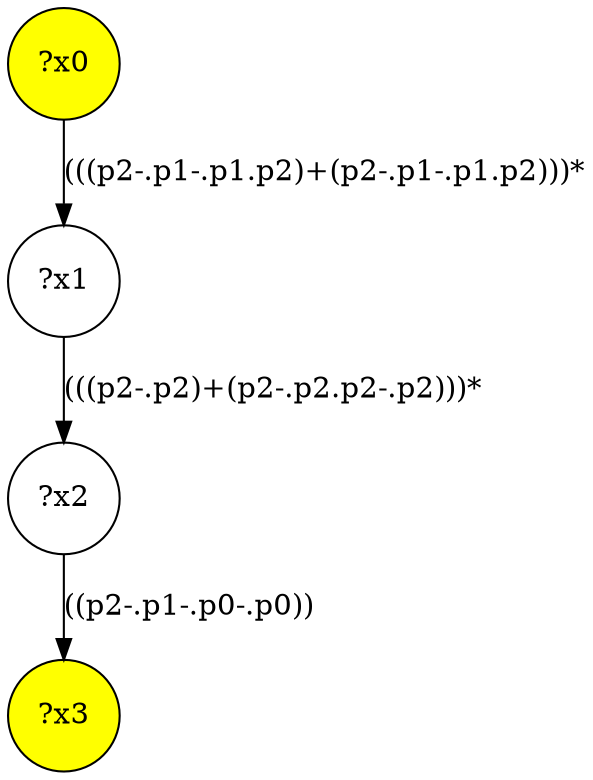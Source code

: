 digraph g {
	x0 [fillcolor="yellow", style="filled," shape=circle, label="?x0"];
	x3 [fillcolor="yellow", style="filled," shape=circle, label="?x3"];
	x1 [shape=circle, label="?x1"];
x0 -> x1[label="(((p2-.p1-.p1.p2)+(p2-.p1-.p1.p2)))*"]	x2 [shape=circle, label="?x2"];
x1 -> x2[label="(((p2-.p2)+(p2-.p2.p2-.p2)))*"]x2 -> x3[label="((p2-.p1-.p0-.p0))"]}
